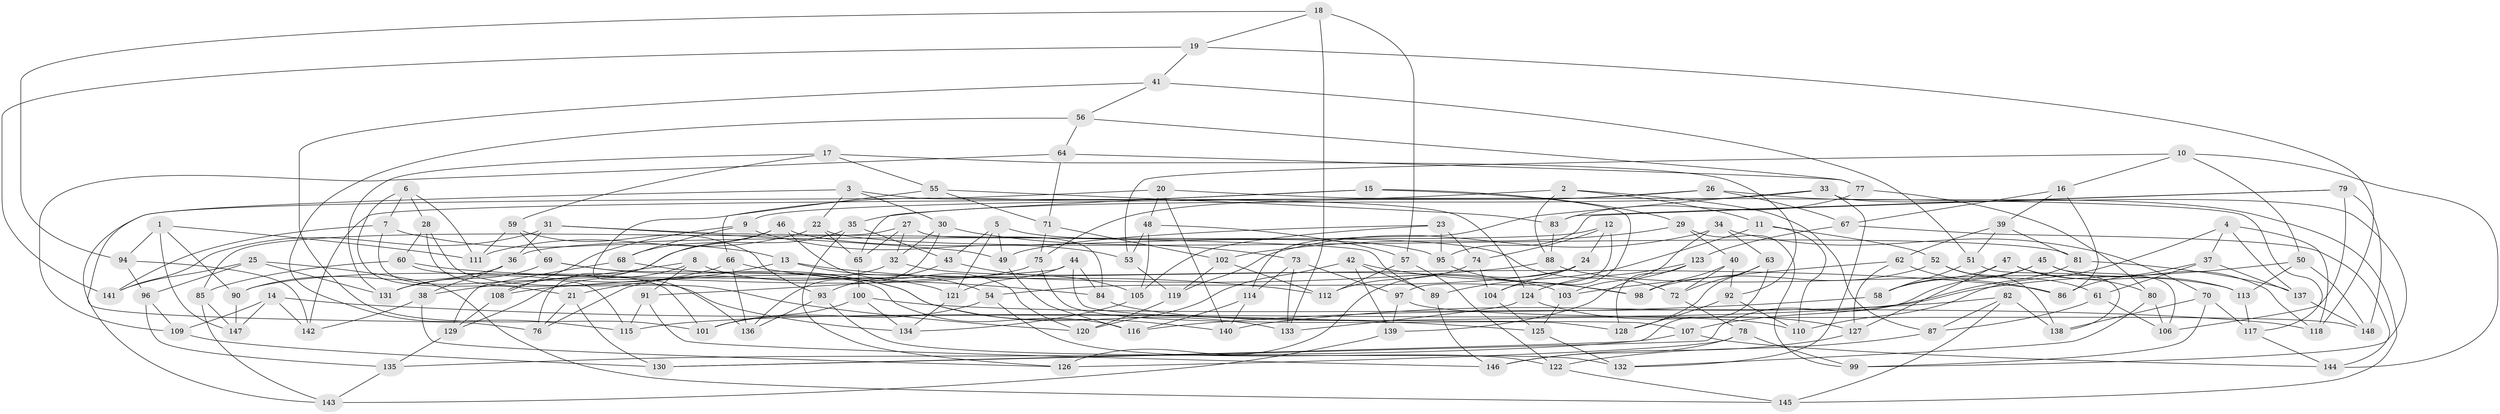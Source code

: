 // Generated by graph-tools (version 1.1) at 2025/03/03/09/25 03:03:02]
// undirected, 148 vertices, 296 edges
graph export_dot {
graph [start="1"]
  node [color=gray90,style=filled];
  1;
  2;
  3;
  4;
  5;
  6;
  7;
  8;
  9;
  10;
  11;
  12;
  13;
  14;
  15;
  16;
  17;
  18;
  19;
  20;
  21;
  22;
  23;
  24;
  25;
  26;
  27;
  28;
  29;
  30;
  31;
  32;
  33;
  34;
  35;
  36;
  37;
  38;
  39;
  40;
  41;
  42;
  43;
  44;
  45;
  46;
  47;
  48;
  49;
  50;
  51;
  52;
  53;
  54;
  55;
  56;
  57;
  58;
  59;
  60;
  61;
  62;
  63;
  64;
  65;
  66;
  67;
  68;
  69;
  70;
  71;
  72;
  73;
  74;
  75;
  76;
  77;
  78;
  79;
  80;
  81;
  82;
  83;
  84;
  85;
  86;
  87;
  88;
  89;
  90;
  91;
  92;
  93;
  94;
  95;
  96;
  97;
  98;
  99;
  100;
  101;
  102;
  103;
  104;
  105;
  106;
  107;
  108;
  109;
  110;
  111;
  112;
  113;
  114;
  115;
  116;
  117;
  118;
  119;
  120;
  121;
  122;
  123;
  124;
  125;
  126;
  127;
  128;
  129;
  130;
  131;
  132;
  133;
  134;
  135;
  136;
  137;
  138;
  139;
  140;
  141;
  142;
  143;
  144;
  145;
  146;
  147;
  148;
  1 -- 147;
  1 -- 90;
  1 -- 111;
  1 -- 94;
  2 -- 87;
  2 -- 88;
  2 -- 9;
  2 -- 11;
  3 -- 76;
  3 -- 30;
  3 -- 124;
  3 -- 22;
  4 -- 137;
  4 -- 118;
  4 -- 110;
  4 -- 37;
  5 -- 49;
  5 -- 43;
  5 -- 121;
  5 -- 72;
  6 -- 111;
  6 -- 28;
  6 -- 21;
  6 -- 7;
  7 -- 13;
  7 -- 141;
  7 -- 115;
  8 -- 91;
  8 -- 129;
  8 -- 38;
  8 -- 121;
  9 -- 108;
  9 -- 53;
  9 -- 68;
  10 -- 16;
  10 -- 50;
  10 -- 53;
  10 -- 144;
  11 -- 52;
  11 -- 110;
  11 -- 89;
  12 -- 24;
  12 -- 74;
  12 -- 97;
  12 -- 36;
  13 -- 21;
  13 -- 112;
  13 -- 54;
  14 -- 147;
  14 -- 142;
  14 -- 125;
  14 -- 109;
  15 -- 29;
  15 -- 104;
  15 -- 136;
  15 -- 65;
  16 -- 39;
  16 -- 67;
  16 -- 86;
  17 -- 131;
  17 -- 92;
  17 -- 59;
  17 -- 55;
  18 -- 94;
  18 -- 133;
  18 -- 19;
  18 -- 57;
  19 -- 41;
  19 -- 141;
  19 -- 118;
  20 -- 143;
  20 -- 48;
  20 -- 117;
  20 -- 140;
  21 -- 130;
  21 -- 76;
  22 -- 111;
  22 -- 81;
  22 -- 65;
  23 -- 105;
  23 -- 95;
  23 -- 49;
  23 -- 74;
  24 -- 54;
  24 -- 104;
  24 -- 126;
  25 -- 145;
  25 -- 131;
  25 -- 96;
  25 -- 141;
  26 -- 67;
  26 -- 142;
  26 -- 145;
  26 -- 75;
  27 -- 84;
  27 -- 32;
  27 -- 85;
  27 -- 65;
  28 -- 120;
  28 -- 134;
  28 -- 60;
  29 -- 99;
  29 -- 102;
  29 -- 40;
  30 -- 136;
  30 -- 32;
  30 -- 73;
  31 -- 36;
  31 -- 49;
  31 -- 141;
  31 -- 89;
  32 -- 103;
  32 -- 76;
  33 -- 35;
  33 -- 99;
  33 -- 114;
  33 -- 132;
  34 -- 103;
  34 -- 63;
  34 -- 70;
  34 -- 119;
  35 -- 126;
  35 -- 108;
  35 -- 43;
  36 -- 90;
  36 -- 38;
  37 -- 61;
  37 -- 137;
  37 -- 86;
  38 -- 142;
  38 -- 126;
  39 -- 81;
  39 -- 62;
  39 -- 51;
  40 -- 72;
  40 -- 98;
  40 -- 92;
  41 -- 101;
  41 -- 51;
  41 -- 56;
  42 -- 98;
  42 -- 139;
  42 -- 89;
  42 -- 120;
  43 -- 93;
  43 -- 105;
  44 -- 84;
  44 -- 107;
  44 -- 121;
  44 -- 91;
  45 -- 106;
  45 -- 118;
  45 -- 58;
  45 -- 130;
  46 -- 120;
  46 -- 76;
  46 -- 68;
  46 -- 95;
  47 -- 127;
  47 -- 113;
  47 -- 58;
  47 -- 80;
  48 -- 53;
  48 -- 105;
  48 -- 57;
  49 -- 116;
  50 -- 113;
  50 -- 115;
  50 -- 148;
  51 -- 138;
  51 -- 58;
  52 -- 138;
  52 -- 61;
  52 -- 98;
  53 -- 119;
  54 -- 122;
  54 -- 101;
  55 -- 71;
  55 -- 83;
  55 -- 66;
  56 -- 77;
  56 -- 115;
  56 -- 64;
  57 -- 122;
  57 -- 112;
  58 -- 116;
  59 -- 111;
  59 -- 69;
  59 -- 93;
  60 -- 86;
  60 -- 101;
  60 -- 85;
  61 -- 106;
  61 -- 87;
  62 -- 103;
  62 -- 127;
  62 -- 86;
  63 -- 128;
  63 -- 72;
  63 -- 130;
  64 -- 77;
  64 -- 109;
  64 -- 71;
  65 -- 100;
  66 -- 131;
  66 -- 136;
  66 -- 84;
  67 -- 144;
  67 -- 123;
  68 -- 140;
  68 -- 129;
  69 -- 133;
  69 -- 116;
  69 -- 131;
  70 -- 138;
  70 -- 99;
  70 -- 117;
  71 -- 75;
  71 -- 102;
  72 -- 78;
  73 -- 97;
  73 -- 114;
  73 -- 133;
  74 -- 112;
  74 -- 104;
  75 -- 128;
  75 -- 90;
  77 -- 83;
  77 -- 80;
  78 -- 99;
  78 -- 126;
  78 -- 146;
  79 -- 148;
  79 -- 95;
  79 -- 106;
  79 -- 83;
  80 -- 106;
  80 -- 132;
  81 -- 137;
  81 -- 107;
  82 -- 87;
  82 -- 145;
  82 -- 138;
  82 -- 140;
  83 -- 88;
  84 -- 110;
  85 -- 147;
  85 -- 143;
  87 -- 122;
  88 -- 113;
  88 -- 108;
  89 -- 146;
  90 -- 147;
  91 -- 115;
  91 -- 146;
  92 -- 110;
  92 -- 128;
  93 -- 136;
  93 -- 132;
  94 -- 142;
  94 -- 96;
  95 -- 98;
  96 -- 109;
  96 -- 135;
  97 -- 148;
  97 -- 139;
  100 -- 101;
  100 -- 134;
  100 -- 118;
  102 -- 112;
  102 -- 119;
  103 -- 125;
  104 -- 125;
  105 -- 134;
  107 -- 144;
  107 -- 135;
  108 -- 129;
  109 -- 130;
  113 -- 117;
  114 -- 116;
  114 -- 140;
  117 -- 144;
  119 -- 120;
  121 -- 134;
  122 -- 145;
  123 -- 124;
  123 -- 139;
  123 -- 128;
  124 -- 133;
  124 -- 127;
  125 -- 132;
  127 -- 146;
  129 -- 135;
  135 -- 143;
  137 -- 148;
  139 -- 143;
}
